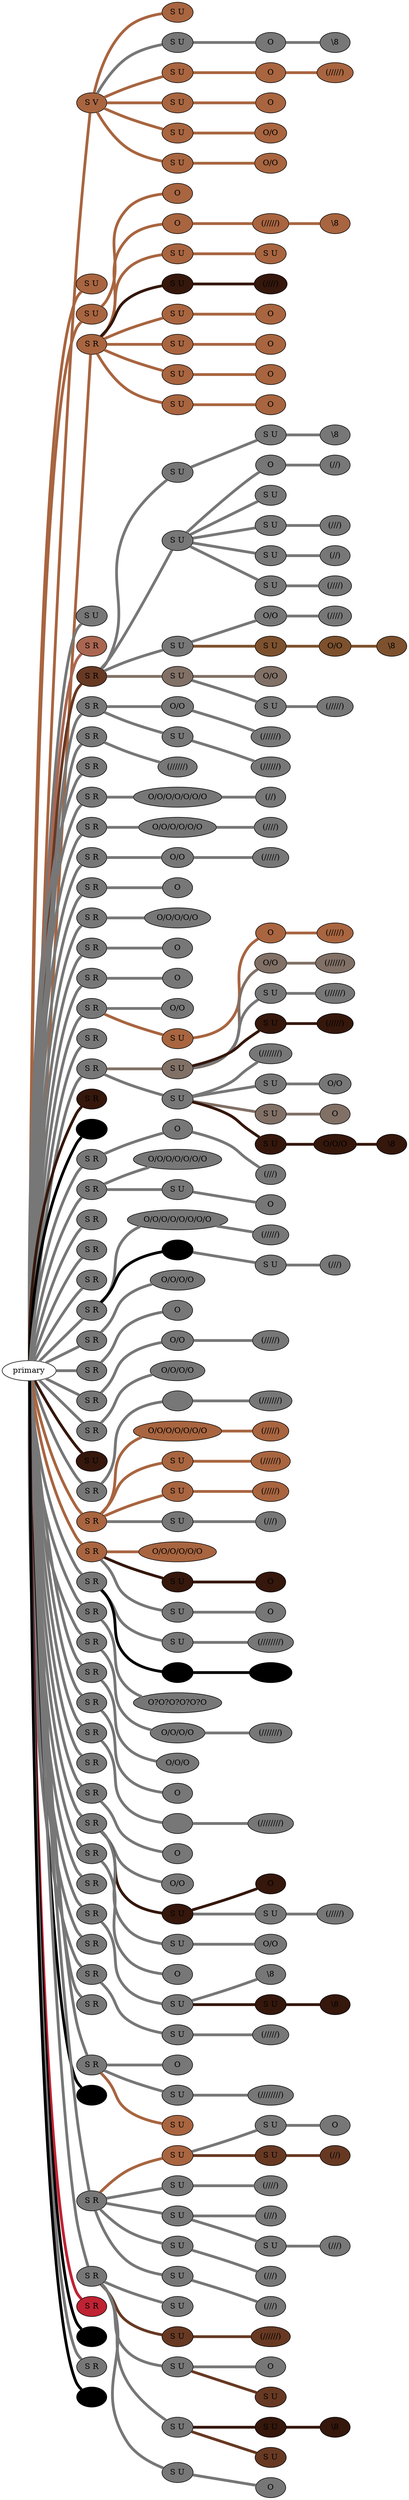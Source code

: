 graph {
 graph [rankdir=LR]
"1" [qtype="pendant_node", pendant_colors="#A86540", pendant_ply="S", pendant_attach="V", pendant_length="34", label="S V", style=filled, fillcolor="#A86540"]
"primary" -- "1" [qtype="pendant_link",penwidth=5,color="#A86540"]
"1s1" [qtype="pendant_node", pendant_colors="#A86540", pendant_ply="S", pendant_attach="U", pendant_length="34", label="S U", style=filled, fillcolor="#A86540"]
"1" -- "1s1" [qtype="pendant_link",penwidth=5,color="#A86540"]
"1s2" [qtype="pendant_node", pendant_colors="#777777", pendant_ply="S", pendant_attach="U", pendant_length="16", label="S U", style=filled, fillcolor="#777777"]
"1" -- "1s2" [qtype="pendant_link",penwidth=5,color="#777777"]
"1s2:0" [qtype="knot_node", knot_value="1", knot_type="S", knot_position="6.5", knot_spin="S", label="O", style=filled, fillcolor="#777777"]
"1s2" -- "1s2:0" [qtype="knot_link",penwidth=5,color="#777777"]
"1s2:1" [qtype="knot_node", knot_value="1", knot_type="E", knot_position="11.5", knot_spin="Z", label="\\8", style=filled, fillcolor="#777777"]
"1s2:0" -- "1s2:1" [qtype="knot_link",penwidth=5,color="#777777"]
"1s3" [qtype="pendant_node", pendant_colors="#A86540", pendant_ply="S", pendant_attach="U", pendant_length="34", label="S U", style=filled, fillcolor="#A86540"]
"1" -- "1s3" [qtype="pendant_link",penwidth=5,color="#A86540"]
"1s3:0" [qtype="knot_node", knot_value="1", knot_type="S", knot_position="5.5", knot_spin="S", label="O", style=filled, fillcolor="#A86540"]
"1s3" -- "1s3:0" [qtype="knot_link",penwidth=5,color="#A86540"]
"1s3:1" [qtype="knot_node", knot_value="5", knot_type="L", knot_position="11.5", knot_spin="S", label="(/////)", style=filled, fillcolor="#A86540"]
"1s3:0" -- "1s3:1" [qtype="knot_link",penwidth=5,color="#A86540"]
"1s4" [qtype="pendant_node", pendant_colors="#A86540", pendant_ply="S", pendant_attach="U", pendant_length="36", label="S U", style=filled, fillcolor="#A86540"]
"1" -- "1s4" [qtype="pendant_link",penwidth=5,color="#A86540"]
"1s4:0" [qtype="knot_node", knot_value="1", knot_type="S", knot_position="5.5", knot_spin="S", label="O", style=filled, fillcolor="#A86540"]
"1s4" -- "1s4:0" [qtype="knot_link",penwidth=5,color="#A86540"]
"1s5" [qtype="pendant_node", pendant_colors="#A86540", pendant_ply="S", pendant_attach="U", pendant_length="35", label="S U", style=filled, fillcolor="#A86540"]
"1" -- "1s5" [qtype="pendant_link",penwidth=5,color="#A86540"]
"1s5:0" [qtype="knot_node", knot_value="2", knot_type="S", knot_position="5.5", knot_spin="S", label="O/O", style=filled, fillcolor="#A86540"]
"1s5" -- "1s5:0" [qtype="knot_link",penwidth=5,color="#A86540"]
"1s6" [qtype="pendant_node", pendant_colors="#A86540", pendant_ply="S", pendant_attach="U", pendant_length="35", label="S U", style=filled, fillcolor="#A86540"]
"1" -- "1s6" [qtype="pendant_link",penwidth=5,color="#A86540"]
"1s6:0" [qtype="knot_node", knot_value="2", knot_type="S", knot_position="4.5", knot_spin="S", label="O/O", style=filled, fillcolor="#A86540"]
"1s6" -- "1s6:0" [qtype="knot_link",penwidth=5,color="#A86540"]
"2" [qtype="pendant_node", pendant_colors="#A86540", pendant_ply="S", pendant_attach="U", pendant_length="30", label="S U", style=filled, fillcolor="#A86540"]
"primary" -- "2" [qtype="pendant_link",penwidth=5,color="#A86540"]
"3" [qtype="pendant_node", pendant_colors="#A86540", pendant_ply="S", pendant_attach="U", pendant_length="8", label="S U", style=filled, fillcolor="#A86540"]
"primary" -- "3" [qtype="pendant_link",penwidth=5,color="#A86540"]
"3:0" [qtype="knot_node", knot_value="1", knot_type="S", knot_position="2.5", knot_spin="S", label="O", style=filled, fillcolor="#A86540"]
"3" -- "3:0" [qtype="knot_link",penwidth=5,color="#A86540"]
"4" [qtype="pendant_node", pendant_colors="#A86540", pendant_ply="S", pendant_attach="R", pendant_length="26", label="S R", style=filled, fillcolor="#A86540"]
"primary" -- "4" [qtype="pendant_link",penwidth=5,color="#A86540"]
"4:0" [qtype="knot_node", knot_value="1", knot_type="S", knot_position="7.0", knot_spin="S", label="O", style=filled, fillcolor="#A86540"]
"4" -- "4:0" [qtype="knot_link",penwidth=5,color="#A86540"]
"4:1" [qtype="knot_node", knot_value="5", knot_type="L", knot_position="13.0", knot_spin="S", label="(/////)", style=filled, fillcolor="#A86540"]
"4:0" -- "4:1" [qtype="knot_link",penwidth=5,color="#A86540"]
"4:2" [qtype="knot_node", knot_value="1", knot_type="E", knot_position="13.0", knot_spin="Z", label="\\8", style=filled, fillcolor="#A86540"]
"4:1" -- "4:2" [qtype="knot_link",penwidth=5,color="#A86540"]
"4s1" [qtype="pendant_node", pendant_colors="#A86540", pendant_ply="S", pendant_attach="U", pendant_length="37", label="S U", style=filled, fillcolor="#A86540"]
"4" -- "4s1" [qtype="pendant_link",penwidth=5,color="#A86540"]
"4s1s1" [qtype="pendant_node", pendant_colors="#A86540", pendant_ply="S", pendant_attach="U", pendant_length="1", label="S U", style=filled, fillcolor="#A86540"]
"4s1" -- "4s1s1" [qtype="pendant_link",penwidth=5,color="#A86540"]
"4s2" [qtype="pendant_node", pendant_colors="#35170C", pendant_ply="S", pendant_attach="U", pendant_length="31", label="S U", style=filled, fillcolor="#35170C"]
"4" -- "4s2" [qtype="pendant_link",penwidth=5,color="#35170C"]
"4s2:0" [qtype="knot_node", knot_value="4", knot_type="L", knot_position="12.5", knot_spin="S", label="(////)", style=filled, fillcolor="#35170C"]
"4s2" -- "4s2:0" [qtype="knot_link",penwidth=5,color="#35170C"]
"4s3" [qtype="pendant_node", pendant_colors="#A86540", pendant_ply="S", pendant_attach="U", pendant_length="44", label="S U", style=filled, fillcolor="#A86540"]
"4" -- "4s3" [qtype="pendant_link",penwidth=5,color="#A86540"]
"4s3:0" [qtype="knot_node", knot_value="1", knot_type="S", knot_position="5.5", knot_spin="S", label="O", style=filled, fillcolor="#A86540"]
"4s3" -- "4s3:0" [qtype="knot_link",penwidth=5,color="#A86540"]
"4s4" [qtype="pendant_node", pendant_colors="#A86540", pendant_ply="S", pendant_attach="U", pendant_length="37", label="S U", style=filled, fillcolor="#A86540"]
"4" -- "4s4" [qtype="pendant_link",penwidth=5,color="#A86540"]
"4s4:0" [qtype="knot_node", knot_value="1", knot_type="S", knot_position="5.5", knot_spin="S", label="O", style=filled, fillcolor="#A86540"]
"4s4" -- "4s4:0" [qtype="knot_link",penwidth=5,color="#A86540"]
"4s5" [qtype="pendant_node", pendant_colors="#A86540", pendant_ply="S", pendant_attach="U", pendant_length="32", label="S U", style=filled, fillcolor="#A86540"]
"4" -- "4s5" [qtype="pendant_link",penwidth=5,color="#A86540"]
"4s5:0" [qtype="knot_node", knot_value="1", knot_type="S", knot_position="5.5", knot_spin="S", label="O", style=filled, fillcolor="#A86540"]
"4s5" -- "4s5:0" [qtype="knot_link",penwidth=5,color="#A86540"]
"4s6" [qtype="pendant_node", pendant_colors="#A86540", pendant_ply="S", pendant_attach="U", pendant_length="39", label="S U", style=filled, fillcolor="#A86540"]
"4" -- "4s6" [qtype="pendant_link",penwidth=5,color="#A86540"]
"4s6:0" [qtype="knot_node", knot_value="1", knot_type="S", knot_position="5.5", knot_spin="S", label="O", style=filled, fillcolor="#A86540"]
"4s6" -- "4s6:0" [qtype="knot_link",penwidth=5,color="#A86540"]
"5" [qtype="pendant_node", pendant_colors="#777777", pendant_ply="S", pendant_attach="U", pendant_length="2", label="S U", style=filled, fillcolor="#777777"]
"primary" -- "5" [qtype="pendant_link",penwidth=5,color="#777777"]
"6" [qtype="pendant_node", pendant_colors="#AA6651", pendant_ply="S", pendant_attach="R", pendant_length="24", label="S R", style=filled, fillcolor="#AA6651"]
"primary" -- "6" [qtype="pendant_link",penwidth=5,color="#AA6651"]
"7" [qtype="pendant_node", pendant_colors="#673923,#777777", pendant_ply="S", pendant_attach="R", pendant_length="35", label="S R", style=filled, fillcolor="#673923"]
"primary" -- "7" [qtype="pendant_link",penwidth=5,color="#673923"]
"7s1" [qtype="pendant_node", pendant_colors="#777777", pendant_ply="S", pendant_attach="U", pendant_length="2", label="S U", style=filled, fillcolor="#777777"]
"7" -- "7s1" [qtype="pendant_link",penwidth=5,color="#777777"]
"7s1s1" [qtype="pendant_node", pendant_colors="#777777", pendant_ply="S", pendant_attach="U", pendant_length="14", label="S U", style=filled, fillcolor="#777777"]
"7s1" -- "7s1s1" [qtype="pendant_link",penwidth=5,color="#777777"]
"7s1s1:0" [qtype="knot_node", knot_value="1", knot_type="E", knot_position="6.5", knot_spin="Z", label="\\8", style=filled, fillcolor="#777777"]
"7s1s1" -- "7s1s1:0" [qtype="knot_link",penwidth=5,color="#777777"]
"7s2" [qtype="pendant_node", pendant_colors="#777777", pendant_ply="S", pendant_attach="U", pendant_length="22", label="S U", style=filled, fillcolor="#777777"]
"7" -- "7s2" [qtype="pendant_link",penwidth=5,color="#777777"]
"7s2:0" [qtype="knot_node", knot_value="1", knot_type="S", knot_position="5.5", knot_spin="S", label="O", style=filled, fillcolor="#777777"]
"7s2" -- "7s2:0" [qtype="knot_link",penwidth=5,color="#777777"]
"7s2:1" [qtype="knot_node", knot_value="2", knot_type="L", knot_position="12.0", knot_spin="S", label="(//)", style=filled, fillcolor="#777777"]
"7s2:0" -- "7s2:1" [qtype="knot_link",penwidth=5,color="#777777"]
"7s2s1" [qtype="pendant_node", pendant_colors="#777777", pendant_ply="S", pendant_attach="U", pendant_length="33", label="S U", style=filled, fillcolor="#777777"]
"7s2" -- "7s2s1" [qtype="pendant_link",penwidth=5,color="#777777"]
"7s2s2" [qtype="pendant_node", pendant_colors="#777777", pendant_ply="S", pendant_attach="U", pendant_length="34", label="S U", style=filled, fillcolor="#777777"]
"7s2" -- "7s2s2" [qtype="pendant_link",penwidth=5,color="#777777"]
"7s2s2:0" [qtype="knot_node", knot_value="3", knot_type="L", knot_position="11.5", knot_spin="S", label="(///)", style=filled, fillcolor="#777777"]
"7s2s2" -- "7s2s2:0" [qtype="knot_link",penwidth=5,color="#777777"]
"7s2s3" [qtype="pendant_node", pendant_colors="#777777", pendant_ply="S", pendant_attach="U", pendant_length="37", label="S U", style=filled, fillcolor="#777777"]
"7s2" -- "7s2s3" [qtype="pendant_link",penwidth=5,color="#777777"]
"7s2s3:0" [qtype="knot_node", knot_value="2", knot_type="L", knot_position="11.5", knot_spin="S", label="(//)", style=filled, fillcolor="#777777"]
"7s2s3" -- "7s2s3:0" [qtype="knot_link",penwidth=5,color="#777777"]
"7s2s4" [qtype="pendant_node", pendant_colors="#777777", pendant_ply="S", pendant_attach="U", pendant_length="30", label="S U", style=filled, fillcolor="#777777"]
"7s2" -- "7s2s4" [qtype="pendant_link",penwidth=5,color="#777777"]
"7s2s4:0" [qtype="knot_node", knot_value="4", knot_type="L", knot_position="11.0", knot_spin="S", label="(////)", style=filled, fillcolor="#777777"]
"7s2s4" -- "7s2s4:0" [qtype="knot_link",penwidth=5,color="#777777"]
"7s3" [qtype="pendant_node", pendant_colors="#777777", pendant_ply="S", pendant_attach="U", pendant_length="28", label="S U", style=filled, fillcolor="#777777"]
"7" -- "7s3" [qtype="pendant_link",penwidth=5,color="#777777"]
"7s3:0" [qtype="knot_node", knot_value="2", knot_type="S", knot_position="5.0", knot_spin="S", label="O/O", style=filled, fillcolor="#777777"]
"7s3" -- "7s3:0" [qtype="knot_link",penwidth=5,color="#777777"]
"7s3:1" [qtype="knot_node", knot_value="4", knot_type="L", knot_position="11.5", knot_spin="S", label="(////)", style=filled, fillcolor="#777777"]
"7s3:0" -- "7s3:1" [qtype="knot_link",penwidth=5,color="#777777"]
"7s3s1" [qtype="pendant_node", pendant_colors="#7D512D", pendant_ply="S", pendant_attach="U", pendant_length="27", label="S U", style=filled, fillcolor="#7D512D"]
"7s3" -- "7s3s1" [qtype="pendant_link",penwidth=5,color="#7D512D"]
"7s3s1:0" [qtype="knot_node", knot_value="2", knot_type="S", knot_position="4.0", knot_spin="S", label="O/O", style=filled, fillcolor="#7D512D"]
"7s3s1" -- "7s3s1:0" [qtype="knot_link",penwidth=5,color="#7D512D"]
"7s3s1:1" [qtype="knot_node", knot_value="1", knot_type="E", knot_position="11.0", knot_spin="Z", label="\\8", style=filled, fillcolor="#7D512D"]
"7s3s1:0" -- "7s3s1:1" [qtype="knot_link",penwidth=5,color="#7D512D"]
"7s4" [qtype="pendant_node", pendant_colors="#817066,#777777", pendant_ply="S", pendant_attach="U", pendant_length="35", label="S U", style=filled, fillcolor="#817066"]
"7" -- "7s4" [qtype="pendant_link",penwidth=5,color="#817066"]
"7s4:0" [qtype="knot_node", knot_value="2", knot_type="S", knot_position="5.0", knot_spin="S", label="O/O", style=filled, fillcolor="#817066"]
"7s4" -- "7s4:0" [qtype="knot_link",penwidth=5,color="#817066"]
"7s4s1" [qtype="pendant_node", pendant_colors="#777777", pendant_ply="S", pendant_attach="U", pendant_length="35", label="S U", style=filled, fillcolor="#777777"]
"7s4" -- "7s4s1" [qtype="pendant_link",penwidth=5,color="#777777"]
"7s4s1:0" [qtype="knot_node", knot_value="5", knot_type="L", knot_position="10.5", knot_spin="S", label="(/////)", style=filled, fillcolor="#777777"]
"7s4s1" -- "7s4s1:0" [qtype="knot_link",penwidth=5,color="#777777"]
"8" [qtype="pendant_node", pendant_colors="#777777", pendant_ply="S", pendant_attach="R", pendant_length="31", label="S R", style=filled, fillcolor="#777777"]
"primary" -- "8" [qtype="pendant_link",penwidth=5,color="#777777"]
"8:0" [qtype="knot_node", knot_value="2", knot_type="S", knot_position="6.0", knot_spin="S", label="O/O", style=filled, fillcolor="#777777"]
"8" -- "8:0" [qtype="knot_link",penwidth=5,color="#777777"]
"8:1" [qtype="knot_node", knot_value="6", knot_type="L", knot_position="14.0", knot_spin="S", label="(//////)", style=filled, fillcolor="#777777"]
"8:0" -- "8:1" [qtype="knot_link",penwidth=5,color="#777777"]
"8s1" [qtype="pendant_node", pendant_colors="#777777,#000000,#777777", pendant_ply="S", pendant_attach="U", pendant_length="29", label="S U", style=filled, fillcolor="#777777"]
"8" -- "8s1" [qtype="pendant_link",penwidth=5,color="#777777"]
"8s1:0" [qtype="knot_node", knot_value="6", knot_type="L", knot_position="12.0", knot_spin="S", label="(//////)", style=filled, fillcolor="#777777"]
"8s1" -- "8s1:0" [qtype="knot_link",penwidth=5,color="#777777"]
"9" [qtype="pendant_node", pendant_colors="#777777,#000000,#777777", pendant_ply="S", pendant_attach="R", pendant_length="42", label="S R", style=filled, fillcolor="#777777"]
"primary" -- "9" [qtype="pendant_link",penwidth=5,color="#777777"]
"9:0" [qtype="knot_node", knot_value="6", knot_type="L", knot_position="12.0", knot_spin="S", label="(//////)", style=filled, fillcolor="#777777"]
"9" -- "9:0" [qtype="knot_link",penwidth=5,color="#777777"]
"10" [qtype="pendant_node", pendant_colors="#777777", pendant_ply="S", pendant_attach="R", pendant_length="42", label="S R", style=filled, fillcolor="#777777"]
"primary" -- "10" [qtype="pendant_link",penwidth=5,color="#777777"]
"11" [qtype="pendant_node", pendant_colors="#777777", pendant_ply="S", pendant_attach="R", pendant_length="29", label="S R", style=filled, fillcolor="#777777"]
"primary" -- "11" [qtype="pendant_link",penwidth=5,color="#777777"]
"11:0" [qtype="knot_node", knot_value="7", knot_type="S", knot_position="6.0", knot_spin="S", label="O/O/O/O/O/O/O", style=filled, fillcolor="#777777"]
"11" -- "11:0" [qtype="knot_link",penwidth=5,color="#777777"]
"11:1" [qtype="knot_node", knot_value="2", knot_type="L", knot_position="14.0", knot_spin="S", label="(//)", style=filled, fillcolor="#777777"]
"11:0" -- "11:1" [qtype="knot_link",penwidth=5,color="#777777"]
"12" [qtype="pendant_node", pendant_colors="#777777", pendant_ply="S", pendant_attach="R", pendant_length="32", label="S R", style=filled, fillcolor="#777777"]
"primary" -- "12" [qtype="pendant_link",penwidth=5,color="#777777"]
"12:0" [qtype="knot_node", knot_value="6", knot_type="S", knot_position="6.5", knot_spin="S", label="O/O/O/O/O/O", style=filled, fillcolor="#777777"]
"12" -- "12:0" [qtype="knot_link",penwidth=5,color="#777777"]
"12:1" [qtype="knot_node", knot_value="4", knot_type="L", knot_position="14.0", knot_spin="S", label="(////)", style=filled, fillcolor="#777777"]
"12:0" -- "12:1" [qtype="knot_link",penwidth=5,color="#777777"]
"13" [qtype="pendant_node", pendant_colors="#777777", pendant_ply="S", pendant_attach="R", pendant_length="28", label="S R", style=filled, fillcolor="#777777"]
"primary" -- "13" [qtype="pendant_link",penwidth=5,color="#777777"]
"13:0" [qtype="knot_node", knot_value="2", knot_type="S", knot_position="6.0", knot_spin="S", label="O/O", style=filled, fillcolor="#777777"]
"13" -- "13:0" [qtype="knot_link",penwidth=5,color="#777777"]
"13:1" [qtype="knot_node", knot_value="5", knot_type="L", knot_position="14.0", knot_spin="S", label="(/////)", style=filled, fillcolor="#777777"]
"13:0" -- "13:1" [qtype="knot_link",penwidth=5,color="#777777"]
"14" [qtype="pendant_node", pendant_colors="#777777", pendant_ply="S", pendant_attach="R", pendant_length="38", label="S R", style=filled, fillcolor="#777777"]
"primary" -- "14" [qtype="pendant_link",penwidth=5,color="#777777"]
"14:0" [qtype="knot_node", knot_value="1", knot_type="S", knot_position="6.5", knot_spin="S", label="O", style=filled, fillcolor="#777777"]
"14" -- "14:0" [qtype="knot_link",penwidth=5,color="#777777"]
"15" [qtype="pendant_node", pendant_colors="#777777", pendant_ply="S", pendant_attach="R", pendant_length="39", label="S R", style=filled, fillcolor="#777777"]
"primary" -- "15" [qtype="pendant_link",penwidth=5,color="#777777"]
"15:0" [qtype="knot_node", knot_value="5", knot_type="S", knot_position="7.0", knot_spin="S", label="O/O/O/O/O", style=filled, fillcolor="#777777"]
"15" -- "15:0" [qtype="knot_link",penwidth=5,color="#777777"]
"16" [qtype="pendant_node", pendant_colors="#777777", pendant_ply="S", pendant_attach="R", pendant_length="47", label="S R", style=filled, fillcolor="#777777"]
"primary" -- "16" [qtype="pendant_link",penwidth=5,color="#777777"]
"16:0" [qtype="knot_node", knot_value="1", knot_type="S", knot_position="7.0", knot_spin="S", label="O", style=filled, fillcolor="#777777"]
"16" -- "16:0" [qtype="knot_link",penwidth=5,color="#777777"]
"17" [qtype="pendant_node", pendant_colors="#777777", pendant_ply="S", pendant_attach="R", pendant_length="52", label="S R", style=filled, fillcolor="#777777"]
"primary" -- "17" [qtype="pendant_link",penwidth=5,color="#777777"]
"17:0" [qtype="knot_node", knot_value="1", knot_type="S", knot_position="7.0", knot_spin="S", label="O", style=filled, fillcolor="#777777"]
"17" -- "17:0" [qtype="knot_link",penwidth=5,color="#777777"]
"18" [qtype="pendant_node", pendant_colors="#777777,#000000,#777777", pendant_ply="S", pendant_attach="R", pendant_length="49", label="S R", style=filled, fillcolor="#777777"]
"primary" -- "18" [qtype="pendant_link",penwidth=5,color="#777777"]
"18:0" [qtype="knot_node", knot_value="2", knot_type="S", knot_position="7.5", knot_spin="S", label="O/O", style=filled, fillcolor="#777777"]
"18" -- "18:0" [qtype="knot_link",penwidth=5,color="#777777"]
"18s1" [qtype="pendant_node", pendant_colors="#A86540,#777777", pendant_ply="S", pendant_attach="U", pendant_length="25", label="S U", style=filled, fillcolor="#A86540"]
"18" -- "18s1" [qtype="pendant_link",penwidth=5,color="#A86540"]
"18s1:0" [qtype="knot_node", knot_value="1", knot_type="S", knot_position="6.0", knot_spin="S", label="O", style=filled, fillcolor="#A86540"]
"18s1" -- "18s1:0" [qtype="knot_link",penwidth=5,color="#A86540"]
"18s1:1" [qtype="knot_node", knot_value="5", knot_type="L", knot_position="12.0", knot_spin="S", label="(/////)", style=filled, fillcolor="#A86540"]
"18s1:0" -- "18s1:1" [qtype="knot_link",penwidth=5,color="#A86540"]
"19" [qtype="pendant_node", pendant_colors="#777777,#000000,#000000", pendant_ply="S", pendant_attach="R", pendant_length="31", label="S R", style=filled, fillcolor="#777777"]
"primary" -- "19" [qtype="pendant_link",penwidth=5,color="#777777"]
"20" [qtype="pendant_node", pendant_colors="#777777", pendant_ply="S", pendant_attach="R", pendant_length="36", label="S R", style=filled, fillcolor="#777777"]
"primary" -- "20" [qtype="pendant_link",penwidth=5,color="#777777"]
"20s1" [qtype="pendant_node", pendant_colors="#817066,#777777", pendant_ply="S", pendant_attach="U", pendant_length="25", label="S U", style=filled, fillcolor="#817066"]
"20" -- "20s1" [qtype="pendant_link",penwidth=5,color="#817066"]
"20s1:0" [qtype="knot_node", knot_value="2", knot_type="S", knot_position="6.0", knot_spin="S", label="O/O", style=filled, fillcolor="#817066"]
"20s1" -- "20s1:0" [qtype="knot_link",penwidth=5,color="#817066"]
"20s1:1" [qtype="knot_node", knot_value="6", knot_type="L", knot_position="12.0", knot_spin="S", label="(//////)", style=filled, fillcolor="#817066"]
"20s1:0" -- "20s1:1" [qtype="knot_link",penwidth=5,color="#817066"]
"20s1s1" [qtype="pendant_node", pendant_colors="#777777", pendant_ply="S", pendant_attach="U", pendant_length="28", label="S U", style=filled, fillcolor="#777777"]
"20s1" -- "20s1s1" [qtype="pendant_link",penwidth=5,color="#777777"]
"20s1s1:0" [qtype="knot_node", knot_value="6", knot_type="L", knot_position="11.5", knot_spin="S", label="(//////)", style=filled, fillcolor="#777777"]
"20s1s1" -- "20s1s1:0" [qtype="knot_link",penwidth=5,color="#777777"]
"20s1s2" [qtype="pendant_node", pendant_colors="#35170C", pendant_ply="S", pendant_attach="U", pendant_length="29", label="S U", style=filled, fillcolor="#35170C"]
"20s1" -- "20s1s2" [qtype="pendant_link",penwidth=5,color="#35170C"]
"20s1s2:0" [qtype="knot_node", knot_value="5", knot_type="L", knot_position="12.0", knot_spin="S", label="(/////)", style=filled, fillcolor="#35170C"]
"20s1s2" -- "20s1s2:0" [qtype="knot_link",penwidth=5,color="#35170C"]
"20s2" [qtype="pendant_node", pendant_colors="#777777", pendant_ply="S", pendant_attach="U", pendant_length="27", label="S U", style=filled, fillcolor="#777777"]
"20" -- "20s2" [qtype="pendant_link",penwidth=5,color="#777777"]
"20s2:0" [qtype="knot_node", knot_value="7", knot_type="L", knot_position="12.5", knot_spin="S", label="(///////)", style=filled, fillcolor="#777777"]
"20s2" -- "20s2:0" [qtype="knot_link",penwidth=5,color="#777777"]
"20s2s1" [qtype="pendant_node", pendant_colors="#777777", pendant_ply="S", pendant_attach="U", pendant_length="28", label="S U", style=filled, fillcolor="#777777"]
"20s2" -- "20s2s1" [qtype="pendant_link",penwidth=5,color="#777777"]
"20s2s1:0" [qtype="knot_node", knot_value="2", knot_type="S", knot_position="5.0", knot_spin="S", label="O/O", style=filled, fillcolor="#777777"]
"20s2s1" -- "20s2s1:0" [qtype="knot_link",penwidth=5,color="#777777"]
"20s2s2" [qtype="pendant_node", pendant_colors="#817066", pendant_ply="S", pendant_attach="U", pendant_length="33", label="S U", style=filled, fillcolor="#817066"]
"20s2" -- "20s2s2" [qtype="pendant_link",penwidth=5,color="#817066"]
"20s2s2:0" [qtype="knot_node", knot_value="1", knot_type="S", knot_position="4.5", knot_spin="S", label="O", style=filled, fillcolor="#817066"]
"20s2s2" -- "20s2s2:0" [qtype="knot_link",penwidth=5,color="#817066"]
"20s2s3" [qtype="pendant_node", pendant_colors="#35170C", pendant_ply="S", pendant_attach="U", pendant_length="27", label="S U", style=filled, fillcolor="#35170C"]
"20s2" -- "20s2s3" [qtype="pendant_link",penwidth=5,color="#35170C"]
"20s2s3:0" [qtype="knot_node", knot_value="3", knot_type="S", knot_position="4.5", knot_spin="S", label="O/O/O", style=filled, fillcolor="#35170C"]
"20s2s3" -- "20s2s3:0" [qtype="knot_link",penwidth=5,color="#35170C"]
"20s2s3:1" [qtype="knot_node", knot_value="1", knot_type="E", knot_position="10.5", knot_spin="Z", label="\\8", style=filled, fillcolor="#35170C"]
"20s2s3:0" -- "20s2s3:1" [qtype="knot_link",penwidth=5,color="#35170C"]
"21" [qtype="pendant_node", pendant_colors="#35170C", pendant_ply="S", pendant_attach="R", pendant_length="31", label="S R", style=filled, fillcolor="#35170C"]
"primary" -- "21" [qtype="pendant_link",penwidth=5,color="#35170C"]
"M1" [qtype="pendant_node", pendant_colors="#000000", pendant_ply="S", pendant_attach="U", pendant_length="", label="S U", style=filled, fillcolor="#000000"]
"primary" -- "M1" [qtype="pendant_link",penwidth=5,color="#000000"]
"22" [qtype="pendant_node", pendant_colors="#777777", pendant_ply="S", pendant_attach="R", pendant_length="44", label="S R", style=filled, fillcolor="#777777"]
"primary" -- "22" [qtype="pendant_link",penwidth=5,color="#777777"]
"22:0" [qtype="knot_node", knot_value="1", knot_type="S", knot_position="7.5", knot_spin="S", label="O", style=filled, fillcolor="#777777"]
"22" -- "22:0" [qtype="knot_link",penwidth=5,color="#777777"]
"22:1" [qtype="knot_node", knot_value="3", knot_type="L", knot_position="14.5", knot_spin="S", label="(///)", style=filled, fillcolor="#777777"]
"22:0" -- "22:1" [qtype="knot_link",penwidth=5,color="#777777"]
"23" [qtype="pendant_node", pendant_colors="#777777", pendant_ply="S", pendant_attach="R", pendant_length="39", label="S R", style=filled, fillcolor="#777777"]
"primary" -- "23" [qtype="pendant_link",penwidth=5,color="#777777"]
"23:0" [qtype="knot_node", knot_value="7", knot_type="S", knot_position="8.0", knot_spin="S", label="O/O/O/O/O/O/O", style=filled, fillcolor="#777777"]
"23" -- "23:0" [qtype="knot_link",penwidth=5,color="#777777"]
"23s1" [qtype="pendant_node", pendant_colors="#777777", pendant_ply="S", pendant_attach="U", pendant_length="35", label="S U", style=filled, fillcolor="#777777"]
"23" -- "23s1" [qtype="pendant_link",penwidth=5,color="#777777"]
"23s1:0" [qtype="knot_node", knot_value="1", knot_type="S", knot_position="6.5", knot_spin="S", label="O", style=filled, fillcolor="#777777"]
"23s1" -- "23s1:0" [qtype="knot_link",penwidth=5,color="#777777"]
"24" [qtype="pendant_node", pendant_colors="#777777", pendant_ply="S", pendant_attach="R", pendant_length="47", label="S R", style=filled, fillcolor="#777777"]
"primary" -- "24" [qtype="pendant_link",penwidth=5,color="#777777"]
"25" [qtype="pendant_node", pendant_colors="#777777", pendant_ply="S", pendant_attach="R", pendant_length="46", label="S R", style=filled, fillcolor="#777777"]
"primary" -- "25" [qtype="pendant_link",penwidth=5,color="#777777"]
"26" [qtype="pendant_node", pendant_colors="#777777", pendant_ply="S", pendant_attach="R", pendant_length="49", label="S R", style=filled, fillcolor="#777777"]
"primary" -- "26" [qtype="pendant_link",penwidth=5,color="#777777"]
"27" [qtype="pendant_node", pendant_colors="#777777", pendant_ply="S", pendant_attach="R", pendant_length="28", label="S R", style=filled, fillcolor="#777777"]
"primary" -- "27" [qtype="pendant_link",penwidth=5,color="#777777"]
"27:0" [qtype="knot_node", knot_value="8", knot_type="S", knot_position="7.5", knot_spin="S", label="O/O/O/O/O/O/O/O", style=filled, fillcolor="#777777"]
"27" -- "27:0" [qtype="knot_link",penwidth=5,color="#777777"]
"27:1" [qtype="knot_node", knot_value="5", knot_type="L", knot_position="14.0", knot_spin="S", label="(/////)", style=filled, fillcolor="#777777"]
"27:0" -- "27:1" [qtype="knot_link",penwidth=5,color="#777777"]
"27s1" [qtype="pendant_node", pendant_colors="#000000", pendant_ply="S", pendant_attach="U", pendant_length="27", label="S U", style=filled, fillcolor="#000000"]
"27" -- "27s1" [qtype="pendant_link",penwidth=5,color="#000000"]
"27s1s1" [qtype="pendant_node", pendant_colors="#777777", pendant_ply="S", pendant_attach="U", pendant_length="35", label="S U", style=filled, fillcolor="#777777"]
"27s1" -- "27s1s1" [qtype="pendant_link",penwidth=5,color="#777777"]
"27s1s1:0" [qtype="knot_node", knot_value="3", knot_type="L", knot_position="12.0", knot_spin="S", label="(///)", style=filled, fillcolor="#777777"]
"27s1s1" -- "27s1s1:0" [qtype="knot_link",penwidth=5,color="#777777"]
"28" [qtype="pendant_node", pendant_colors="#777777", pendant_ply="S", pendant_attach="R", pendant_length="38", label="S R", style=filled, fillcolor="#777777"]
"primary" -- "28" [qtype="pendant_link",penwidth=5,color="#777777"]
"28:0" [qtype="knot_node", knot_value="4", knot_type="S", knot_position="8.0", knot_spin="S", label="O/O/O/O", style=filled, fillcolor="#777777"]
"28" -- "28:0" [qtype="knot_link",penwidth=5,color="#777777"]
"29" [qtype="pendant_node", pendant_colors="#777777", pendant_ply="S", pendant_attach="R", pendant_length="45", label="S R", style=filled, fillcolor="#777777"]
"primary" -- "29" [qtype="pendant_link",penwidth=5,color="#777777"]
"29:0" [qtype="knot_node", knot_value="1", knot_type="S", knot_position="8.0", knot_spin="S", label="O", style=filled, fillcolor="#777777"]
"29" -- "29:0" [qtype="knot_link",penwidth=5,color="#777777"]
"30" [qtype="pendant_node", pendant_colors="#777777", pendant_ply="S", pendant_attach="R", pendant_length="39", label="S R", style=filled, fillcolor="#777777"]
"primary" -- "30" [qtype="pendant_link",penwidth=5,color="#777777"]
"30:0" [qtype="knot_node", knot_value="2", knot_type="S", knot_position="8.5", knot_spin="S", label="O/O", style=filled, fillcolor="#777777"]
"30" -- "30:0" [qtype="knot_link",penwidth=5,color="#777777"]
"30:1" [qtype="knot_node", knot_value="5", knot_type="L", knot_position="14.5", knot_spin="S", label="(/////)", style=filled, fillcolor="#777777"]
"30:0" -- "30:1" [qtype="knot_link",penwidth=5,color="#777777"]
"31" [qtype="pendant_node", pendant_colors="#777777", pendant_ply="S", pendant_attach="R", pendant_length="41", label="S R", style=filled, fillcolor="#777777"]
"primary" -- "31" [qtype="pendant_link",penwidth=5,color="#777777"]
"31:0" [qtype="knot_node", knot_value="4", knot_type="S", knot_position="8.0", knot_spin="S", label="O/O/O/O", style=filled, fillcolor="#777777"]
"31" -- "31:0" [qtype="knot_link",penwidth=5,color="#777777"]
"M2" [qtype="pendant_node", pendant_colors="#35170C", pendant_ply="S", pendant_attach="U", pendant_length="", label="S U", style=filled, fillcolor="#35170C"]
"primary" -- "M2" [qtype="pendant_link",penwidth=5,color="#35170C"]
"32" [qtype="pendant_node", pendant_colors="#777777", pendant_ply="S", pendant_attach="R", pendant_length="29", label="S R", style=filled, fillcolor="#777777"]
"primary" -- "32" [qtype="pendant_link",penwidth=5,color="#777777"]
"32:0" [qtype="knot_node", knot_value="1", knot_type="EE", knot_position="8.0", knot_spin="Z", label="", style=filled, fillcolor="#777777"]
"32" -- "32:0" [qtype="knot_link",penwidth=5,color="#777777"]
"32:1" [qtype="knot_node", knot_value="7", knot_type="L", knot_position="13.0", knot_spin="S", label="(///////)", style=filled, fillcolor="#777777"]
"32:0" -- "32:1" [qtype="knot_link",penwidth=5,color="#777777"]
"33" [qtype="pendant_node", pendant_colors="#A86540,#777777", pendant_ply="S", pendant_attach="R", pendant_length="29", label="S R", style=filled, fillcolor="#A86540"]
"primary" -- "33" [qtype="pendant_link",penwidth=5,color="#A86540"]
"33:0" [qtype="knot_node", knot_value="7", knot_type="S", knot_position="7.0", knot_spin="S", label="O/O/O/O/O/O/O", style=filled, fillcolor="#A86540"]
"33" -- "33:0" [qtype="knot_link",penwidth=5,color="#A86540"]
"33:1" [qtype="knot_node", knot_value="5", knot_type="L", knot_position="13.0", knot_spin="S", label="(/////)", style=filled, fillcolor="#A86540"]
"33:0" -- "33:1" [qtype="knot_link",penwidth=5,color="#A86540"]
"33s1" [qtype="pendant_node", pendant_colors="#A86540,#777777", pendant_ply="S", pendant_attach="U", pendant_length="23", label="S U", style=filled, fillcolor="#A86540"]
"33" -- "33s1" [qtype="pendant_link",penwidth=5,color="#A86540"]
"33s1:0" [qtype="knot_node", knot_value="6", knot_type="L", knot_position="10.5", knot_spin="S", label="(//////)", style=filled, fillcolor="#A86540"]
"33s1" -- "33s1:0" [qtype="knot_link",penwidth=5,color="#A86540"]
"33s2" [qtype="pendant_node", pendant_colors="#A86540,#777777", pendant_ply="S", pendant_attach="U", pendant_length="26", label="S U", style=filled, fillcolor="#A86540"]
"33" -- "33s2" [qtype="pendant_link",penwidth=5,color="#A86540"]
"33s2:0" [qtype="knot_node", knot_value="5", knot_type="L", knot_position="11.0", knot_spin="S", label="(/////)", style=filled, fillcolor="#A86540"]
"33s2" -- "33s2:0" [qtype="knot_link",penwidth=5,color="#A86540"]
"33s3" [qtype="pendant_node", pendant_colors="#777777", pendant_ply="S", pendant_attach="U", pendant_length="31", label="S U", style=filled, fillcolor="#777777"]
"33" -- "33s3" [qtype="pendant_link",penwidth=5,color="#777777"]
"33s3:0" [qtype="knot_node", knot_value="3", knot_type="L", knot_position="11.5", knot_spin="S", label="(///)", style=filled, fillcolor="#777777"]
"33s3" -- "33s3:0" [qtype="knot_link",penwidth=5,color="#777777"]
"34" [qtype="pendant_node", pendant_colors="#A86540,#777777", pendant_ply="S", pendant_attach="R", pendant_length="33", label="S R", style=filled, fillcolor="#A86540"]
"primary" -- "34" [qtype="pendant_link",penwidth=5,color="#A86540"]
"34:0" [qtype="knot_node", knot_value="6", knot_type="S", knot_position="7.5", knot_spin="S", label="O/O/O/O/O/O", style=filled, fillcolor="#A86540"]
"34" -- "34:0" [qtype="knot_link",penwidth=5,color="#A86540"]
"34s1" [qtype="pendant_node", pendant_colors="#35170C,#777777", pendant_ply="S", pendant_attach="U", pendant_length="31", label="S U", style=filled, fillcolor="#35170C"]
"34" -- "34s1" [qtype="pendant_link",penwidth=5,color="#35170C"]
"34s1:0" [qtype="knot_node", knot_value="1", knot_type="S", knot_position="5.5", knot_spin="S", label="O", style=filled, fillcolor="#35170C"]
"34s1" -- "34s1:0" [qtype="knot_link",penwidth=5,color="#35170C"]
"34s2" [qtype="pendant_node", pendant_colors="#777777", pendant_ply="S", pendant_attach="U", pendant_length="34", label="S U", style=filled, fillcolor="#777777"]
"34" -- "34s2" [qtype="pendant_link",penwidth=5,color="#777777"]
"34s2:0" [qtype="knot_node", knot_value="1", knot_type="S", knot_position="6.0", knot_spin="S", label="O", style=filled, fillcolor="#777777"]
"34s2" -- "34s2:0" [qtype="knot_link",penwidth=5,color="#777777"]
"35" [qtype="pendant_node", pendant_colors="#777777", pendant_ply="S", pendant_attach="R", pendant_length="40", label="S R", style=filled, fillcolor="#777777"]
"primary" -- "35" [qtype="pendant_link",penwidth=5,color="#777777"]
"35s1" [qtype="pendant_node", pendant_colors="#777777", pendant_ply="S", pendant_attach="U", pendant_length="23", label="S U", style=filled, fillcolor="#777777"]
"35" -- "35s1" [qtype="pendant_link",penwidth=5,color="#777777"]
"35s1:0" [qtype="knot_node", knot_value="8", knot_type="L", knot_position="11.5", knot_spin="S", label="(////////)", style=filled, fillcolor="#777777"]
"35s1" -- "35s1:0" [qtype="knot_link",penwidth=5,color="#777777"]
"35s2" [qtype="pendant_node", pendant_colors="#000000", pendant_ply="S", pendant_attach="U", pendant_length="24", label="S U", style=filled, fillcolor="#000000"]
"35" -- "35s2" [qtype="pendant_link",penwidth=5,color="#000000"]
"35s2:0" [qtype="knot_node", knot_value="7", knot_type="L", knot_position="11.5", knot_spin="S", label="(///////)", style=filled, fillcolor="#000000"]
"35s2" -- "35s2:0" [qtype="knot_link",penwidth=5,color="#000000"]
"36" [qtype="pendant_node", pendant_colors="#777777", pendant_ply="S", pendant_attach="R", pendant_length="33", label="S R", style=filled, fillcolor="#777777"]
"primary" -- "36" [qtype="pendant_link",penwidth=5,color="#777777"]
"36:0" [qtype="knot_node", knot_value="6", knot_type="S", knot_position="8.0", knot_spin="SSSSSU", label="O?O?O?O?O?O", style=filled, fillcolor="#777777"]
"36" -- "36:0" [qtype="knot_link",penwidth=5,color="#777777"]
"37" [qtype="pendant_node", pendant_colors="#777777", pendant_ply="S", pendant_attach="R", pendant_length="27", label="S R", style=filled, fillcolor="#777777"]
"primary" -- "37" [qtype="pendant_link",penwidth=5,color="#777777"]
"37:0" [qtype="knot_node", knot_value="4", knot_type="S", knot_position="7.5", knot_spin="S", label="O/O/O/O", style=filled, fillcolor="#777777"]
"37" -- "37:0" [qtype="knot_link",penwidth=5,color="#777777"]
"37:1" [qtype="knot_node", knot_value="7", knot_type="L", knot_position="13.5", knot_spin="S", label="(///////)", style=filled, fillcolor="#777777"]
"37:0" -- "37:1" [qtype="knot_link",penwidth=5,color="#777777"]
"38" [qtype="pendant_node", pendant_colors="#777777", pendant_ply="S", pendant_attach="R", pendant_length="34", label="S R", style=filled, fillcolor="#777777"]
"primary" -- "38" [qtype="pendant_link",penwidth=5,color="#777777"]
"38:0" [qtype="knot_node", knot_value="3", knot_type="S", knot_position="8.0", knot_spin="S", label="O/O/O", style=filled, fillcolor="#777777"]
"38" -- "38:0" [qtype="knot_link",penwidth=5,color="#777777"]
"39" [qtype="pendant_node", pendant_colors="#777777", pendant_ply="S", pendant_attach="R", pendant_length="38", label="S R", style=filled, fillcolor="#777777"]
"primary" -- "39" [qtype="pendant_link",penwidth=5,color="#777777"]
"39:0" [qtype="knot_node", knot_value="1", knot_type="S", knot_position="8.0", knot_spin="S", label="O", style=filled, fillcolor="#777777"]
"39" -- "39:0" [qtype="knot_link",penwidth=5,color="#777777"]
"40" [qtype="pendant_node", pendant_colors="#777777", pendant_ply="S", pendant_attach="R", pendant_length="30", label="S R", style=filled, fillcolor="#777777"]
"primary" -- "40" [qtype="pendant_link",penwidth=5,color="#777777"]
"40:0" [qtype="knot_node", knot_value="1", knot_type="URNS?L", knot_position="0", knot_spin="S", label="", style=filled, fillcolor="#777777"]
"40" -- "40:0" [qtype="knot_link",penwidth=5,color="#777777"]
"40:1" [qtype="knot_node", knot_value="8", knot_type="L", knot_position="14.5", knot_spin="S", label="(////////)", style=filled, fillcolor="#777777"]
"40:0" -- "40:1" [qtype="knot_link",penwidth=5,color="#777777"]
"41" [qtype="pendant_node", pendant_colors="#777777", pendant_ply="S", pendant_attach="R", pendant_length="39", label="S R", style=filled, fillcolor="#777777"]
"primary" -- "41" [qtype="pendant_link",penwidth=5,color="#777777"]
"42" [qtype="pendant_node", pendant_colors="#777777", pendant_ply="S", pendant_attach="R", pendant_length="38", label="S R", style=filled, fillcolor="#777777"]
"primary" -- "42" [qtype="pendant_link",penwidth=5,color="#777777"]
"42:0" [qtype="knot_node", knot_value="1", knot_type="S", knot_position="7.5", knot_spin="S", label="O", style=filled, fillcolor="#777777"]
"42" -- "42:0" [qtype="knot_link",penwidth=5,color="#777777"]
"43" [qtype="pendant_node", pendant_colors="#777777", pendant_ply="S", pendant_attach="R", pendant_length="33", label="S R", style=filled, fillcolor="#777777"]
"primary" -- "43" [qtype="pendant_link",penwidth=5,color="#777777"]
"43:0" [qtype="knot_node", knot_value="2", knot_type="S", knot_position="8.0", knot_spin="S", label="O/O", style=filled, fillcolor="#777777"]
"43" -- "43:0" [qtype="knot_link",penwidth=5,color="#777777"]
"43s1" [qtype="pendant_node", pendant_colors="#35170C,#777777", pendant_ply="S", pendant_attach="U", pendant_length="38", label="S U", style=filled, fillcolor="#35170C"]
"43" -- "43s1" [qtype="pendant_link",penwidth=5,color="#35170C"]
"43s1:0" [qtype="knot_node", knot_value="1", knot_type="S", knot_position="6.5", knot_spin="S", label="O", style=filled, fillcolor="#35170C"]
"43s1" -- "43s1:0" [qtype="knot_link",penwidth=5,color="#35170C"]
"43s1s1" [qtype="pendant_node", pendant_colors="#777777", pendant_ply="S", pendant_attach="U", pendant_length="29", label="S U", style=filled, fillcolor="#777777"]
"43s1" -- "43s1s1" [qtype="pendant_link",penwidth=5,color="#777777"]
"43s1s1:0" [qtype="knot_node", knot_value="5", knot_type="L", knot_position="12.0", knot_spin="S", label="(/////)", style=filled, fillcolor="#777777"]
"43s1s1" -- "43s1s1:0" [qtype="knot_link",penwidth=5,color="#777777"]
"43s2" [qtype="pendant_node", pendant_colors="#777777", pendant_ply="S", pendant_attach="U", pendant_length="35", label="S U", style=filled, fillcolor="#777777"]
"43" -- "43s2" [qtype="pendant_link",penwidth=5,color="#777777"]
"43s2:0" [qtype="knot_node", knot_value="2", knot_type="S", knot_position="6.5", knot_spin="S", label="O/O", style=filled, fillcolor="#777777"]
"43s2" -- "43s2:0" [qtype="knot_link",penwidth=5,color="#777777"]
"44" [qtype="pendant_node", pendant_colors="#777777", pendant_ply="S", pendant_attach="R", pendant_length="37", label="S R", style=filled, fillcolor="#777777"]
"primary" -- "44" [qtype="pendant_link",penwidth=5,color="#777777"]
"44:0" [qtype="knot_node", knot_value="1", knot_type="S", knot_position="7.5", knot_spin="S", label="O", style=filled, fillcolor="#777777"]
"44" -- "44:0" [qtype="knot_link",penwidth=5,color="#777777"]
"45" [qtype="pendant_node", pendant_colors="#777777", pendant_ply="S", pendant_attach="R", pendant_length="41", label="S R", style=filled, fillcolor="#777777"]
"primary" -- "45" [qtype="pendant_link",penwidth=5,color="#777777"]
"46" [qtype="pendant_node", pendant_colors="#777777", pendant_ply="S", pendant_attach="R", pendant_length="45", label="S R", style=filled, fillcolor="#777777"]
"primary" -- "46" [qtype="pendant_link",penwidth=5,color="#777777"]
"46s1" [qtype="pendant_node", pendant_colors="#777777", pendant_ply="S", pendant_attach="U", pendant_length="39", label="S U", style=filled, fillcolor="#777777"]
"46" -- "46s1" [qtype="pendant_link",penwidth=5,color="#777777"]
"46s1:0" [qtype="knot_node", knot_value="1", knot_type="E", knot_position="12.0", knot_spin="Z", label="\\8", style=filled, fillcolor="#777777"]
"46s1" -- "46s1:0" [qtype="knot_link",penwidth=5,color="#777777"]
"46s1s1" [qtype="pendant_node", pendant_colors="#35170C,#777777", pendant_ply="S", pendant_attach="U", pendant_length="30", label="S U", style=filled, fillcolor="#35170C"]
"46s1" -- "46s1s1" [qtype="pendant_link",penwidth=5,color="#35170C"]
"46s1s1:0" [qtype="knot_node", knot_value="1", knot_type="E", knot_position="12.0", knot_spin="Z", label="\\8", style=filled, fillcolor="#35170C"]
"46s1s1" -- "46s1s1:0" [qtype="knot_link",penwidth=5,color="#35170C"]
"47" [qtype="pendant_node", pendant_colors="#777777", pendant_ply="S", pendant_attach="R", pendant_length="40", label="S R", style=filled, fillcolor="#777777"]
"primary" -- "47" [qtype="pendant_link",penwidth=5,color="#777777"]
"48" [qtype="pendant_node", pendant_colors="#777777", pendant_ply="S", pendant_attach="R", pendant_length="40", label="S R", style=filled, fillcolor="#777777"]
"primary" -- "48" [qtype="pendant_link",penwidth=5,color="#777777"]
"48s1" [qtype="pendant_node", pendant_colors="#777777", pendant_ply="S", pendant_attach="U", pendant_length="24", label="S U", style=filled, fillcolor="#777777"]
"48" -- "48s1" [qtype="pendant_link",penwidth=5,color="#777777"]
"48s1:0" [qtype="knot_node", knot_value="5", knot_type="L", knot_position="12.0", knot_spin="S", label="(/////)", style=filled, fillcolor="#777777"]
"48s1" -- "48s1:0" [qtype="knot_link",penwidth=5,color="#777777"]
"49" [qtype="pendant_node", pendant_colors="#777777", pendant_ply="S", pendant_attach="R", pendant_length="40", label="S R", style=filled, fillcolor="#777777"]
"primary" -- "49" [qtype="pendant_link",penwidth=5,color="#777777"]
"50" [qtype="pendant_node", pendant_colors="#777777", pendant_ply="S", pendant_attach="R", pendant_length="40", label="S R", style=filled, fillcolor="#777777"]
"primary" -- "50" [qtype="pendant_link",penwidth=5,color="#777777"]
"50:0" [qtype="knot_node", knot_value="1", knot_type="S", knot_position="8.0", knot_spin="S", label="O", style=filled, fillcolor="#777777"]
"50" -- "50:0" [qtype="knot_link",penwidth=5,color="#777777"]
"50s1" [qtype="pendant_node", pendant_colors="#777777", pendant_ply="S", pendant_attach="U", pendant_length="24", label="S U", style=filled, fillcolor="#777777"]
"50" -- "50s1" [qtype="pendant_link",penwidth=5,color="#777777"]
"50s1:0" [qtype="knot_node", knot_value="8", knot_type="L", knot_position="8.5", knot_spin="S", label="(////////)", style=filled, fillcolor="#777777"]
"50s1" -- "50s1:0" [qtype="knot_link",penwidth=5,color="#777777"]
"50s2" [qtype="pendant_node", pendant_colors="#A86540", pendant_ply="S", pendant_attach="U", pendant_length="0", label="S U", style=filled, fillcolor="#A86540"]
"50" -- "50s2" [qtype="pendant_link",penwidth=5,color="#A86540"]
"51" [qtype="pendant_node", pendant_colors="#000000", pendant_ply="S", pendant_attach="R", pendant_length="33", label="S R", style=filled, fillcolor="#000000"]
"primary" -- "51" [qtype="pendant_link",penwidth=5,color="#000000"]
"52" [qtype="pendant_node", pendant_colors="#777777", pendant_ply="S", pendant_attach="R", pendant_length="42", label="S R", style=filled, fillcolor="#777777"]
"primary" -- "52" [qtype="pendant_link",penwidth=5,color="#777777"]
"52s1" [qtype="pendant_node", pendant_colors="#A86540,#777777", pendant_ply="S", pendant_attach="U", pendant_length="37", label="S U", style=filled, fillcolor="#A86540"]
"52" -- "52s1" [qtype="pendant_link",penwidth=5,color="#A86540"]
"52s1s1" [qtype="pendant_node", pendant_colors="#777777", pendant_ply="S", pendant_attach="U", pendant_length="34", label="S U", style=filled, fillcolor="#777777"]
"52s1" -- "52s1s1" [qtype="pendant_link",penwidth=5,color="#777777"]
"52s1s1:0" [qtype="knot_node", knot_value="1", knot_type="S", knot_position="12.5", knot_spin="S", label="O", style=filled, fillcolor="#777777"]
"52s1s1" -- "52s1s1:0" [qtype="knot_link",penwidth=5,color="#777777"]
"52s1s2" [qtype="pendant_node", pendant_colors="#673923,#777777", pendant_ply="S", pendant_attach="U", pendant_length="40", label="S U", style=filled, fillcolor="#673923"]
"52s1" -- "52s1s2" [qtype="pendant_link",penwidth=5,color="#673923"]
"52s1s2:0" [qtype="knot_node", knot_value="2", knot_type="L", knot_position="13.5", knot_spin="S", label="(//)", style=filled, fillcolor="#673923"]
"52s1s2" -- "52s1s2:0" [qtype="knot_link",penwidth=5,color="#673923"]
"52s2" [qtype="pendant_node", pendant_colors="#777777,#000000,#000000", pendant_ply="S", pendant_attach="U", pendant_length="27", label="S U", style=filled, fillcolor="#777777"]
"52" -- "52s2" [qtype="pendant_link",penwidth=5,color="#777777"]
"52s2:0" [qtype="knot_node", knot_value="4", knot_type="L", knot_position="12.5", knot_spin="S", label="(////)", style=filled, fillcolor="#777777"]
"52s2" -- "52s2:0" [qtype="knot_link",penwidth=5,color="#777777"]
"52s3" [qtype="pendant_node", pendant_colors="#777777", pendant_ply="S", pendant_attach="U", pendant_length="31", label="S U", style=filled, fillcolor="#777777"]
"52" -- "52s3" [qtype="pendant_link",penwidth=5,color="#777777"]
"52s3:0" [qtype="knot_node", knot_value="3", knot_type="L", knot_position="13.0", knot_spin="S", label="(///)", style=filled, fillcolor="#777777"]
"52s3" -- "52s3:0" [qtype="knot_link",penwidth=5,color="#777777"]
"52s3s1" [qtype="pendant_node", pendant_colors="#777777", pendant_ply="S", pendant_attach="U", pendant_length="35", label="S U", style=filled, fillcolor="#777777"]
"52s3" -- "52s3s1" [qtype="pendant_link",penwidth=5,color="#777777"]
"52s3s1:0" [qtype="knot_node", knot_value="3", knot_type="L", knot_position="13.0", knot_spin="S", label="(///)", style=filled, fillcolor="#777777"]
"52s3s1" -- "52s3s1:0" [qtype="knot_link",penwidth=5,color="#777777"]
"52s4" [qtype="pendant_node", pendant_colors="#777777", pendant_ply="S", pendant_attach="U", pendant_length="32", label="S U", style=filled, fillcolor="#777777"]
"52" -- "52s4" [qtype="pendant_link",penwidth=5,color="#777777"]
"52s4:0" [qtype="knot_node", knot_value="3", knot_type="L", knot_position="13.0", knot_spin="S", label="(///)", style=filled, fillcolor="#777777"]
"52s4" -- "52s4:0" [qtype="knot_link",penwidth=5,color="#777777"]
"52s5" [qtype="pendant_node", pendant_colors="#777777", pendant_ply="S", pendant_attach="U", pendant_length="32", label="S U", style=filled, fillcolor="#777777"]
"52" -- "52s5" [qtype="pendant_link",penwidth=5,color="#777777"]
"52s5:0" [qtype="knot_node", knot_value="3", knot_type="L", knot_position="13.0", knot_spin="S", label="(///)", style=filled, fillcolor="#777777"]
"52s5" -- "52s5:0" [qtype="knot_link",penwidth=5,color="#777777"]
"53" [qtype="pendant_node", pendant_colors="#777777", pendant_ply="S", pendant_attach="R", pendant_length="46", label="S R", style=filled, fillcolor="#777777"]
"primary" -- "53" [qtype="pendant_link",penwidth=5,color="#777777"]
"53s1" [qtype="pendant_node", pendant_colors="#777777", pendant_ply="S", pendant_attach="U", pendant_length="0", label="S U", style=filled, fillcolor="#777777"]
"53" -- "53s1" [qtype="pendant_link",penwidth=5,color="#777777"]
"53s2" [qtype="pendant_node", pendant_colors="#673923,#777777", pendant_ply="S", pendant_attach="U", pendant_length="24", label="S U", style=filled, fillcolor="#673923"]
"53" -- "53s2" [qtype="pendant_link",penwidth=5,color="#673923"]
"53s2:0" [qtype="knot_node", knot_value="6", knot_type="L", knot_position="14.0", knot_spin="S", label="(//////)", style=filled, fillcolor="#673923"]
"53s2" -- "53s2:0" [qtype="knot_link",penwidth=5,color="#673923"]
"53s3" [qtype="pendant_node", pendant_colors="#777777", pendant_ply="S", pendant_attach="U", pendant_length="24", label="S U", style=filled, fillcolor="#777777"]
"53" -- "53s3" [qtype="pendant_link",penwidth=5,color="#777777"]
"53s3:0" [qtype="knot_node", knot_value="1", knot_type="S", knot_position="6.0", knot_spin="S", label="O", style=filled, fillcolor="#777777"]
"53s3" -- "53s3:0" [qtype="knot_link",penwidth=5,color="#777777"]
"53s3s1" [qtype="pendant_node", pendant_colors="#673923", pendant_ply="S", pendant_attach="U", pendant_length="15", label="S U", style=filled, fillcolor="#673923"]
"53s3" -- "53s3s1" [qtype="pendant_link",penwidth=5,color="#673923"]
"53s4" [qtype="pendant_node", pendant_colors="#777777", pendant_ply="S", pendant_attach="U", pendant_length="1", label="S U", style=filled, fillcolor="#777777"]
"53" -- "53s4" [qtype="pendant_link",penwidth=5,color="#777777"]
"53s4s1" [qtype="pendant_node", pendant_colors="#35170C,#777777", pendant_ply="S", pendant_attach="U", pendant_length="31", label="S U", style=filled, fillcolor="#35170C"]
"53s4" -- "53s4s1" [qtype="pendant_link",penwidth=5,color="#35170C"]
"53s4s1:0" [qtype="knot_node", knot_value="1", knot_type="E", knot_position="12.5", knot_spin="Z", label="\\8", style=filled, fillcolor="#35170C"]
"53s4s1" -- "53s4s1:0" [qtype="knot_link",penwidth=5,color="#35170C"]
"53s4s2" [qtype="pendant_node", pendant_colors="#673923", pendant_ply="S", pendant_attach="U", pendant_length="3", label="S U", style=filled, fillcolor="#673923"]
"53s4" -- "53s4s2" [qtype="pendant_link",penwidth=5,color="#673923"]
"53s5" [qtype="pendant_node", pendant_colors="#777777", pendant_ply="S", pendant_attach="U", pendant_length="31", label="S U", style=filled, fillcolor="#777777"]
"53" -- "53s5" [qtype="pendant_link",penwidth=5,color="#777777"]
"53s5:0" [qtype="knot_node", knot_value="1", knot_type="S", knot_position="6.0", knot_spin="S", label="O", style=filled, fillcolor="#777777"]
"53s5" -- "53s5:0" [qtype="knot_link",penwidth=5,color="#777777"]
"54" [qtype="pendant_node", pendant_colors="#BF2233,#777777", pendant_ply="S", pendant_attach="R", pendant_length="22", label="S R", style=filled, fillcolor="#BF2233"]
"primary" -- "54" [qtype="pendant_link",penwidth=5,color="#BF2233"]
"55" [qtype="pendant_node", pendant_colors="#000000", pendant_ply="S", pendant_attach="R", pendant_length="21", label="S R", style=filled, fillcolor="#000000"]
"primary" -- "55" [qtype="pendant_link",penwidth=5,color="#000000"]
"56" [qtype="pendant_node", pendant_colors="#777777", pendant_ply="S", pendant_attach="R", pendant_length="8", label="S R", style=filled, fillcolor="#777777"]
"primary" -- "56" [qtype="pendant_link",penwidth=5,color="#777777"]
"M3" [qtype="pendant_node", pendant_colors="#000000", pendant_ply="", pendant_attach="", pendant_length="", label=" ", style=filled, fillcolor="#000000"]
"primary" -- "M3" [qtype="pendant_link",penwidth=5,color="#000000"]
}
